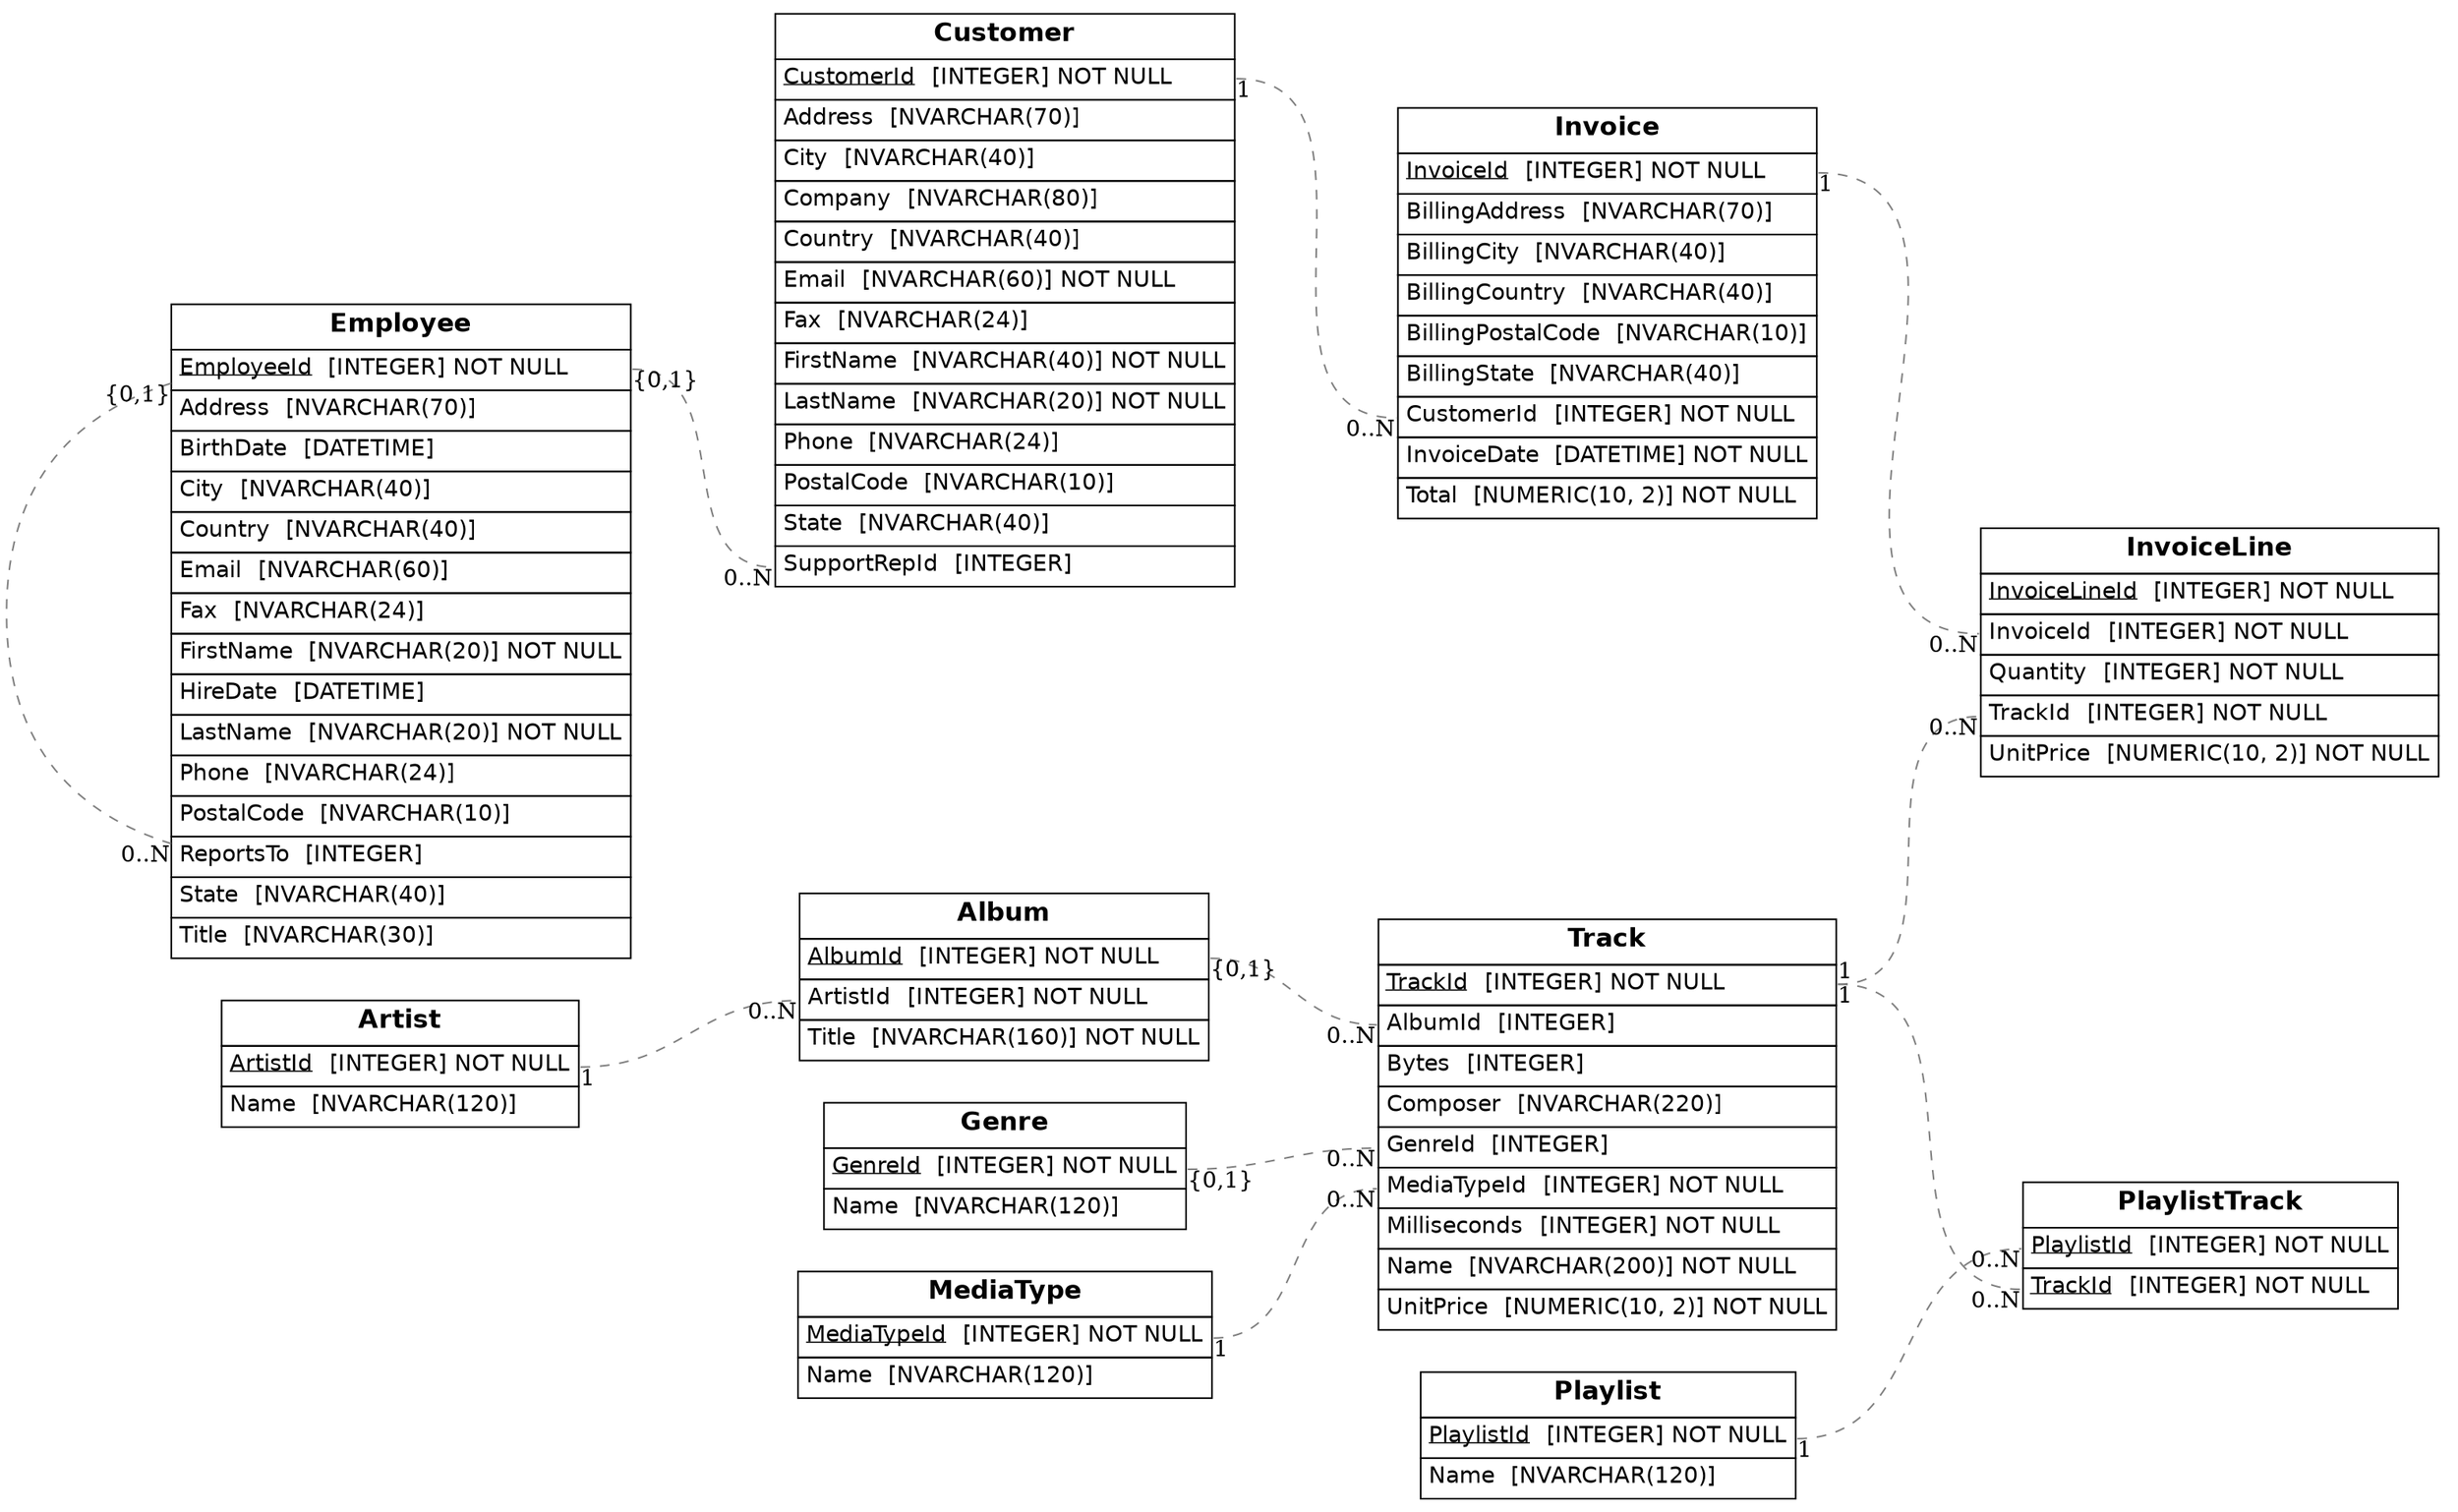 
      graph {
         graph [rankdir=LR];
         node [label="\N",
             shape=plaintext
         ];
         edge [color=gray50,
             minlen=2,
             style=dashed
         ];
      
"Album" [label=<<FONT FACE="Helvetica"><TABLE BORDER="0" CELLBORDER="1" CELLPADDING="4" CELLSPACING="0"><TR><TD><B><FONT POINT-SIZE="16">Album</FONT></B></TD></TR><TR><TD ALIGN="LEFT" PORT="AlbumId"><u><FONT>AlbumId</FONT></u> <FONT> [INTEGER]</FONT> NOT NULL</TD></TR><TR><TD ALIGN="LEFT" PORT="ArtistId"><FONT>ArtistId</FONT> <FONT> [INTEGER]</FONT> NOT NULL</TD></TR><TR><TD ALIGN="LEFT" PORT="Title"><FONT>Title</FONT> <FONT> [NVARCHAR(160)]</FONT> NOT NULL</TD></TR></TABLE></FONT>>];
"Artist" [label=<<FONT FACE="Helvetica"><TABLE BORDER="0" CELLBORDER="1" CELLPADDING="4" CELLSPACING="0"><TR><TD><B><FONT POINT-SIZE="16">Artist</FONT></B></TD></TR><TR><TD ALIGN="LEFT" PORT="ArtistId"><u><FONT>ArtistId</FONT></u> <FONT> [INTEGER]</FONT> NOT NULL</TD></TR><TR><TD ALIGN="LEFT" PORT="Name"><FONT>Name</FONT> <FONT> [NVARCHAR(120)]</FONT></TD></TR></TABLE></FONT>>];
"Customer" [label=<<FONT FACE="Helvetica"><TABLE BORDER="0" CELLBORDER="1" CELLPADDING="4" CELLSPACING="0"><TR><TD><B><FONT POINT-SIZE="16">Customer</FONT></B></TD></TR><TR><TD ALIGN="LEFT" PORT="CustomerId"><u><FONT>CustomerId</FONT></u> <FONT> [INTEGER]</FONT> NOT NULL</TD></TR><TR><TD ALIGN="LEFT" PORT="Address"><FONT>Address</FONT> <FONT> [NVARCHAR(70)]</FONT></TD></TR><TR><TD ALIGN="LEFT" PORT="City"><FONT>City</FONT> <FONT> [NVARCHAR(40)]</FONT></TD></TR><TR><TD ALIGN="LEFT" PORT="Company"><FONT>Company</FONT> <FONT> [NVARCHAR(80)]</FONT></TD></TR><TR><TD ALIGN="LEFT" PORT="Country"><FONT>Country</FONT> <FONT> [NVARCHAR(40)]</FONT></TD></TR><TR><TD ALIGN="LEFT" PORT="Email"><FONT>Email</FONT> <FONT> [NVARCHAR(60)]</FONT> NOT NULL</TD></TR><TR><TD ALIGN="LEFT" PORT="Fax"><FONT>Fax</FONT> <FONT> [NVARCHAR(24)]</FONT></TD></TR><TR><TD ALIGN="LEFT" PORT="FirstName"><FONT>FirstName</FONT> <FONT> [NVARCHAR(40)]</FONT> NOT NULL</TD></TR><TR><TD ALIGN="LEFT" PORT="LastName"><FONT>LastName</FONT> <FONT> [NVARCHAR(20)]</FONT> NOT NULL</TD></TR><TR><TD ALIGN="LEFT" PORT="Phone"><FONT>Phone</FONT> <FONT> [NVARCHAR(24)]</FONT></TD></TR><TR><TD ALIGN="LEFT" PORT="PostalCode"><FONT>PostalCode</FONT> <FONT> [NVARCHAR(10)]</FONT></TD></TR><TR><TD ALIGN="LEFT" PORT="State"><FONT>State</FONT> <FONT> [NVARCHAR(40)]</FONT></TD></TR><TR><TD ALIGN="LEFT" PORT="SupportRepId"><FONT>SupportRepId</FONT> <FONT> [INTEGER]</FONT></TD></TR></TABLE></FONT>>];
"Employee" [label=<<FONT FACE="Helvetica"><TABLE BORDER="0" CELLBORDER="1" CELLPADDING="4" CELLSPACING="0"><TR><TD><B><FONT POINT-SIZE="16">Employee</FONT></B></TD></TR><TR><TD ALIGN="LEFT" PORT="EmployeeId"><u><FONT>EmployeeId</FONT></u> <FONT> [INTEGER]</FONT> NOT NULL</TD></TR><TR><TD ALIGN="LEFT" PORT="Address"><FONT>Address</FONT> <FONT> [NVARCHAR(70)]</FONT></TD></TR><TR><TD ALIGN="LEFT" PORT="BirthDate"><FONT>BirthDate</FONT> <FONT> [DATETIME]</FONT></TD></TR><TR><TD ALIGN="LEFT" PORT="City"><FONT>City</FONT> <FONT> [NVARCHAR(40)]</FONT></TD></TR><TR><TD ALIGN="LEFT" PORT="Country"><FONT>Country</FONT> <FONT> [NVARCHAR(40)]</FONT></TD></TR><TR><TD ALIGN="LEFT" PORT="Email"><FONT>Email</FONT> <FONT> [NVARCHAR(60)]</FONT></TD></TR><TR><TD ALIGN="LEFT" PORT="Fax"><FONT>Fax</FONT> <FONT> [NVARCHAR(24)]</FONT></TD></TR><TR><TD ALIGN="LEFT" PORT="FirstName"><FONT>FirstName</FONT> <FONT> [NVARCHAR(20)]</FONT> NOT NULL</TD></TR><TR><TD ALIGN="LEFT" PORT="HireDate"><FONT>HireDate</FONT> <FONT> [DATETIME]</FONT></TD></TR><TR><TD ALIGN="LEFT" PORT="LastName"><FONT>LastName</FONT> <FONT> [NVARCHAR(20)]</FONT> NOT NULL</TD></TR><TR><TD ALIGN="LEFT" PORT="Phone"><FONT>Phone</FONT> <FONT> [NVARCHAR(24)]</FONT></TD></TR><TR><TD ALIGN="LEFT" PORT="PostalCode"><FONT>PostalCode</FONT> <FONT> [NVARCHAR(10)]</FONT></TD></TR><TR><TD ALIGN="LEFT" PORT="ReportsTo"><FONT>ReportsTo</FONT> <FONT> [INTEGER]</FONT></TD></TR><TR><TD ALIGN="LEFT" PORT="State"><FONT>State</FONT> <FONT> [NVARCHAR(40)]</FONT></TD></TR><TR><TD ALIGN="LEFT" PORT="Title"><FONT>Title</FONT> <FONT> [NVARCHAR(30)]</FONT></TD></TR></TABLE></FONT>>];
"Genre" [label=<<FONT FACE="Helvetica"><TABLE BORDER="0" CELLBORDER="1" CELLPADDING="4" CELLSPACING="0"><TR><TD><B><FONT POINT-SIZE="16">Genre</FONT></B></TD></TR><TR><TD ALIGN="LEFT" PORT="GenreId"><u><FONT>GenreId</FONT></u> <FONT> [INTEGER]</FONT> NOT NULL</TD></TR><TR><TD ALIGN="LEFT" PORT="Name"><FONT>Name</FONT> <FONT> [NVARCHAR(120)]</FONT></TD></TR></TABLE></FONT>>];
"Invoice" [label=<<FONT FACE="Helvetica"><TABLE BORDER="0" CELLBORDER="1" CELLPADDING="4" CELLSPACING="0"><TR><TD><B><FONT POINT-SIZE="16">Invoice</FONT></B></TD></TR><TR><TD ALIGN="LEFT" PORT="InvoiceId"><u><FONT>InvoiceId</FONT></u> <FONT> [INTEGER]</FONT> NOT NULL</TD></TR><TR><TD ALIGN="LEFT" PORT="BillingAddress"><FONT>BillingAddress</FONT> <FONT> [NVARCHAR(70)]</FONT></TD></TR><TR><TD ALIGN="LEFT" PORT="BillingCity"><FONT>BillingCity</FONT> <FONT> [NVARCHAR(40)]</FONT></TD></TR><TR><TD ALIGN="LEFT" PORT="BillingCountry"><FONT>BillingCountry</FONT> <FONT> [NVARCHAR(40)]</FONT></TD></TR><TR><TD ALIGN="LEFT" PORT="BillingPostalCode"><FONT>BillingPostalCode</FONT> <FONT> [NVARCHAR(10)]</FONT></TD></TR><TR><TD ALIGN="LEFT" PORT="BillingState"><FONT>BillingState</FONT> <FONT> [NVARCHAR(40)]</FONT></TD></TR><TR><TD ALIGN="LEFT" PORT="CustomerId"><FONT>CustomerId</FONT> <FONT> [INTEGER]</FONT> NOT NULL</TD></TR><TR><TD ALIGN="LEFT" PORT="InvoiceDate"><FONT>InvoiceDate</FONT> <FONT> [DATETIME]</FONT> NOT NULL</TD></TR><TR><TD ALIGN="LEFT" PORT="Total"><FONT>Total</FONT> <FONT> [NUMERIC(10, 2)]</FONT> NOT NULL</TD></TR></TABLE></FONT>>];
"InvoiceLine" [label=<<FONT FACE="Helvetica"><TABLE BORDER="0" CELLBORDER="1" CELLPADDING="4" CELLSPACING="0"><TR><TD><B><FONT POINT-SIZE="16">InvoiceLine</FONT></B></TD></TR><TR><TD ALIGN="LEFT" PORT="InvoiceLineId"><u><FONT>InvoiceLineId</FONT></u> <FONT> [INTEGER]</FONT> NOT NULL</TD></TR><TR><TD ALIGN="LEFT" PORT="InvoiceId"><FONT>InvoiceId</FONT> <FONT> [INTEGER]</FONT> NOT NULL</TD></TR><TR><TD ALIGN="LEFT" PORT="Quantity"><FONT>Quantity</FONT> <FONT> [INTEGER]</FONT> NOT NULL</TD></TR><TR><TD ALIGN="LEFT" PORT="TrackId"><FONT>TrackId</FONT> <FONT> [INTEGER]</FONT> NOT NULL</TD></TR><TR><TD ALIGN="LEFT" PORT="UnitPrice"><FONT>UnitPrice</FONT> <FONT> [NUMERIC(10, 2)]</FONT> NOT NULL</TD></TR></TABLE></FONT>>];
"Track" [label=<<FONT FACE="Helvetica"><TABLE BORDER="0" CELLBORDER="1" CELLPADDING="4" CELLSPACING="0"><TR><TD><B><FONT POINT-SIZE="16">Track</FONT></B></TD></TR><TR><TD ALIGN="LEFT" PORT="TrackId"><u><FONT>TrackId</FONT></u> <FONT> [INTEGER]</FONT> NOT NULL</TD></TR><TR><TD ALIGN="LEFT" PORT="AlbumId"><FONT>AlbumId</FONT> <FONT> [INTEGER]</FONT></TD></TR><TR><TD ALIGN="LEFT" PORT="Bytes"><FONT>Bytes</FONT> <FONT> [INTEGER]</FONT></TD></TR><TR><TD ALIGN="LEFT" PORT="Composer"><FONT>Composer</FONT> <FONT> [NVARCHAR(220)]</FONT></TD></TR><TR><TD ALIGN="LEFT" PORT="GenreId"><FONT>GenreId</FONT> <FONT> [INTEGER]</FONT></TD></TR><TR><TD ALIGN="LEFT" PORT="MediaTypeId"><FONT>MediaTypeId</FONT> <FONT> [INTEGER]</FONT> NOT NULL</TD></TR><TR><TD ALIGN="LEFT" PORT="Milliseconds"><FONT>Milliseconds</FONT> <FONT> [INTEGER]</FONT> NOT NULL</TD></TR><TR><TD ALIGN="LEFT" PORT="Name"><FONT>Name</FONT> <FONT> [NVARCHAR(200)]</FONT> NOT NULL</TD></TR><TR><TD ALIGN="LEFT" PORT="UnitPrice"><FONT>UnitPrice</FONT> <FONT> [NUMERIC(10, 2)]</FONT> NOT NULL</TD></TR></TABLE></FONT>>];
"MediaType" [label=<<FONT FACE="Helvetica"><TABLE BORDER="0" CELLBORDER="1" CELLPADDING="4" CELLSPACING="0"><TR><TD><B><FONT POINT-SIZE="16">MediaType</FONT></B></TD></TR><TR><TD ALIGN="LEFT" PORT="MediaTypeId"><u><FONT>MediaTypeId</FONT></u> <FONT> [INTEGER]</FONT> NOT NULL</TD></TR><TR><TD ALIGN="LEFT" PORT="Name"><FONT>Name</FONT> <FONT> [NVARCHAR(120)]</FONT></TD></TR></TABLE></FONT>>];
"Playlist" [label=<<FONT FACE="Helvetica"><TABLE BORDER="0" CELLBORDER="1" CELLPADDING="4" CELLSPACING="0"><TR><TD><B><FONT POINT-SIZE="16">Playlist</FONT></B></TD></TR><TR><TD ALIGN="LEFT" PORT="PlaylistId"><u><FONT>PlaylistId</FONT></u> <FONT> [INTEGER]</FONT> NOT NULL</TD></TR><TR><TD ALIGN="LEFT" PORT="Name"><FONT>Name</FONT> <FONT> [NVARCHAR(120)]</FONT></TD></TR></TABLE></FONT>>];
"PlaylistTrack" [label=<<FONT FACE="Helvetica"><TABLE BORDER="0" CELLBORDER="1" CELLPADDING="4" CELLSPACING="0"><TR><TD><B><FONT POINT-SIZE="16">PlaylistTrack</FONT></B></TD></TR><TR><TD ALIGN="LEFT" PORT="PlaylistId"><u><FONT>PlaylistId</FONT></u> <FONT> [INTEGER]</FONT> NOT NULL</TD></TR><TR><TD ALIGN="LEFT" PORT="TrackId"><u><FONT>TrackId</FONT></u> <FONT> [INTEGER]</FONT> NOT NULL</TD></TR></TABLE></FONT>>];
"Artist":"ArtistId" -- "Album":"ArtistId" [taillabel=<<FONT>1</FONT>>,headlabel=<<FONT>0..N</FONT>>];
"Employee":"EmployeeId" -- "Customer":"SupportRepId" [taillabel=<<FONT>{0,1}</FONT>>,headlabel=<<FONT>0..N</FONT>>];
"Employee":"EmployeeId" -- "Employee":"ReportsTo" [taillabel=<<FONT>{0,1}</FONT>>,headlabel=<<FONT>0..N</FONT>>];
"Customer":"CustomerId" -- "Invoice":"CustomerId" [taillabel=<<FONT>1</FONT>>,headlabel=<<FONT>0..N</FONT>>];
"Track":"TrackId" -- "InvoiceLine":"TrackId" [taillabel=<<FONT>1</FONT>>,headlabel=<<FONT>0..N</FONT>>];
"Invoice":"InvoiceId" -- "InvoiceLine":"InvoiceId" [taillabel=<<FONT>1</FONT>>,headlabel=<<FONT>0..N</FONT>>];
"Genre":"GenreId" -- "Track":"GenreId" [taillabel=<<FONT>{0,1}</FONT>>,headlabel=<<FONT>0..N</FONT>>];
"MediaType":"MediaTypeId" -- "Track":"MediaTypeId" [taillabel=<<FONT>1</FONT>>,headlabel=<<FONT>0..N</FONT>>];
"Album":"AlbumId" -- "Track":"AlbumId" [taillabel=<<FONT>{0,1}</FONT>>,headlabel=<<FONT>0..N</FONT>>];
"Playlist":"PlaylistId" -- "PlaylistTrack":"PlaylistId" [taillabel=<<FONT>1</FONT>>,headlabel=<<FONT>0..N</FONT>>];
"Track":"TrackId" -- "PlaylistTrack":"TrackId" [taillabel=<<FONT>1</FONT>>,headlabel=<<FONT>0..N</FONT>>];
}
